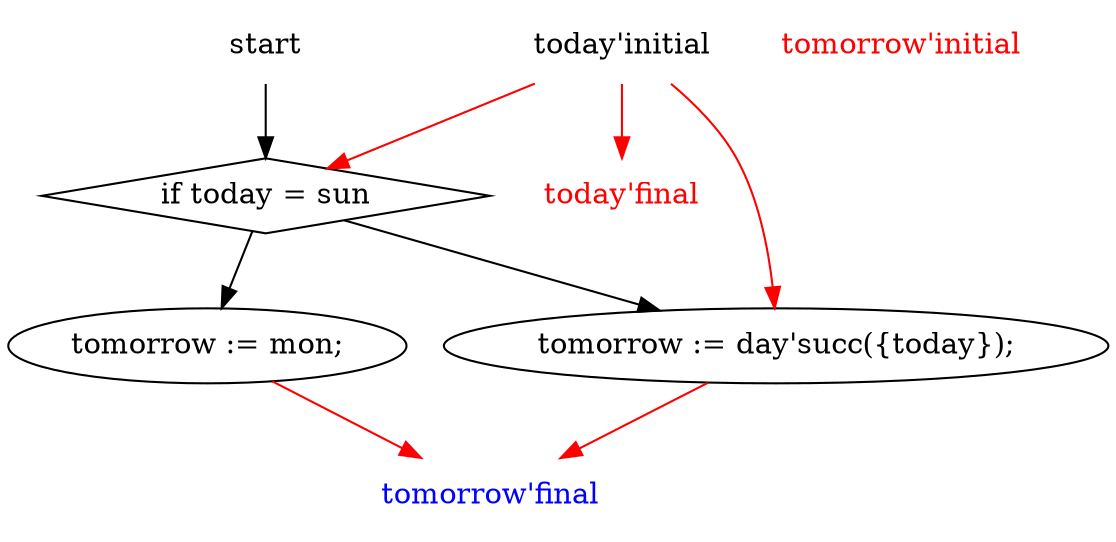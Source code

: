 // nextday_a_pdg
digraph G {
   graph [splines=True];
    1 [label="start",shape="plaintext"];
    3 [label="today'initial",shape="plaintext"];
    4 [label="today'final",shape="plaintext",fontcolor="red"];
    5 [label="tomorrow'initial",shape="plaintext",fontcolor="red"];
    6 [label="tomorrow'final",shape="plaintext",fontcolor="blue"];
    9 [label="if today = sun",shape="diamond"];
    10 [label="tomorrow := mon;"];
    11 [label="tomorrow := day'succ({today});"];

    1 ->  9 [arrowType="normal"];
    3 ->  4 [arrowType="normal",color="red"];
    3 ->  9 [arrowType="normal",color="red"];
    3 ->  11 [arrowType="normal",color="red"];
    9 ->  10 [arrowType="normal"];
    9 ->  11 [arrowType="normal"];
    10 ->  6 [arrowType="normal",color="red"];
    11 ->  6 [arrowType="normal",color="red"];
}
